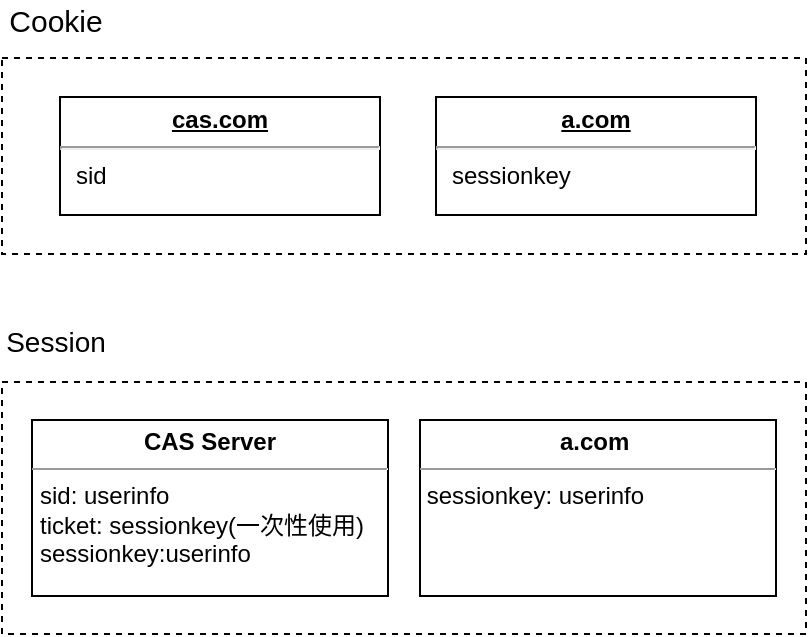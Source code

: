 <mxfile version="13.6.2" type="github">
  <diagram id="9yGuTlsZ8Y7SOnh658ti" name="第 1 页">
    <mxGraphModel dx="2066" dy="1041" grid="0" gridSize="10" guides="1" tooltips="1" connect="1" arrows="1" fold="1" page="0" pageScale="1" pageWidth="827" pageHeight="1169" background="none" math="0" shadow="0">
      <root>
        <mxCell id="0" />
        <mxCell id="1" parent="0" />
        <mxCell id="RH4Jt7Gg77EERAA3Lstr-1" value="" style="rounded=0;whiteSpace=wrap;html=1;dashed=1;" vertex="1" parent="1">
          <mxGeometry x="195" y="135" width="402" height="98" as="geometry" />
        </mxCell>
        <mxCell id="RH4Jt7Gg77EERAA3Lstr-2" value="Cookie" style="text;html=1;strokeColor=none;fillColor=none;align=center;verticalAlign=middle;whiteSpace=wrap;rounded=0;dashed=1;fontSize=15;" vertex="1" parent="1">
          <mxGeometry x="202" y="106" width="40" height="20" as="geometry" />
        </mxCell>
        <mxCell id="RH4Jt7Gg77EERAA3Lstr-3" value="&lt;p style=&quot;margin: 0px ; margin-top: 4px ; text-align: center ; text-decoration: underline&quot;&gt;&lt;b&gt;a.com&lt;/b&gt;&lt;/p&gt;&lt;hr&gt;&lt;p style=&quot;margin: 0px ; margin-left: 8px&quot;&gt;sessionkey&lt;/p&gt;" style="verticalAlign=top;align=left;overflow=fill;fontSize=12;fontFamily=Helvetica;html=1;" vertex="1" parent="1">
          <mxGeometry x="412" y="154.5" width="160" height="59" as="geometry" />
        </mxCell>
        <mxCell id="RH4Jt7Gg77EERAA3Lstr-5" value="&lt;p style=&quot;margin: 0px ; margin-top: 4px ; text-align: center ; text-decoration: underline&quot;&gt;&lt;b&gt;cas&lt;/b&gt;&lt;b&gt;.com&lt;/b&gt;&lt;/p&gt;&lt;hr&gt;&lt;p style=&quot;margin: 0px ; margin-left: 8px&quot;&gt;sid&lt;/p&gt;" style="verticalAlign=top;align=left;overflow=fill;fontSize=12;fontFamily=Helvetica;html=1;" vertex="1" parent="1">
          <mxGeometry x="224" y="154.5" width="160" height="59" as="geometry" />
        </mxCell>
        <mxCell id="RH4Jt7Gg77EERAA3Lstr-14" value="Session" style="text;html=1;strokeColor=none;fillColor=none;align=center;verticalAlign=middle;whiteSpace=wrap;rounded=0;dashed=1;fontSize=14;" vertex="1" parent="1">
          <mxGeometry x="202" y="267" width="40" height="20" as="geometry" />
        </mxCell>
        <mxCell id="RH4Jt7Gg77EERAA3Lstr-15" value="" style="rounded=0;whiteSpace=wrap;html=1;dashed=1;" vertex="1" parent="1">
          <mxGeometry x="195" y="297" width="402" height="126" as="geometry" />
        </mxCell>
        <mxCell id="RH4Jt7Gg77EERAA3Lstr-32" value="&lt;p style=&quot;margin: 0px ; margin-top: 4px ; text-align: center&quot;&gt;&lt;b&gt;CAS Server&lt;/b&gt;&lt;/p&gt;&lt;hr size=&quot;1&quot;&gt;&lt;p style=&quot;margin: 0px ; margin-left: 4px&quot;&gt;sid: userinfo&lt;/p&gt;&lt;p style=&quot;margin: 0px ; margin-left: 4px&quot;&gt;ticket: sessionkey(一次性使用)&lt;/p&gt;&lt;p style=&quot;margin: 0px ; margin-left: 4px&quot;&gt;sessionkey:userinfo&lt;/p&gt;" style="verticalAlign=top;align=left;overflow=fill;fontSize=12;fontFamily=Helvetica;html=1;" vertex="1" parent="1">
          <mxGeometry x="210" y="316" width="178" height="88" as="geometry" />
        </mxCell>
        <mxCell id="RH4Jt7Gg77EERAA3Lstr-33" value="&lt;p style=&quot;margin: 0px ; margin-top: 4px ; text-align: center&quot;&gt;&lt;b&gt;a.com&amp;nbsp;&lt;/b&gt;&lt;/p&gt;&lt;hr size=&quot;1&quot;&gt;&amp;nbsp;sessionkey&lt;span&gt;: userinfo&lt;/span&gt;&lt;br&gt;&lt;p style=&quot;margin: 0px ; margin-left: 4px&quot;&gt;&lt;br&gt;&lt;/p&gt;&lt;p style=&quot;margin: 0px ; margin-left: 4px&quot;&gt;&lt;br&gt;&lt;/p&gt;" style="verticalAlign=top;align=left;overflow=fill;fontSize=12;fontFamily=Helvetica;html=1;" vertex="1" parent="1">
          <mxGeometry x="404" y="316" width="178" height="88" as="geometry" />
        </mxCell>
      </root>
    </mxGraphModel>
  </diagram>
</mxfile>
